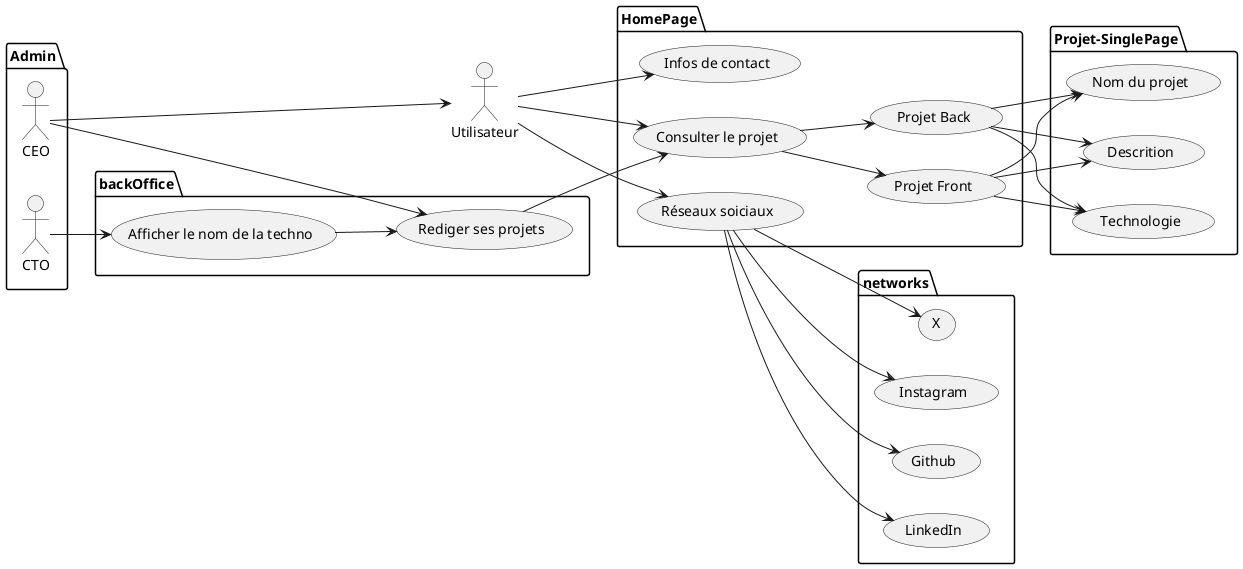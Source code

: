 @startuml Test
left to right direction

actor Utilisateur as u

package Admin {
actor CEO as ceo
actor CTO as cto 
}

ceo --> u
package HomePage {
  usecase "Consulter le projet" as UC2
  usecase "Projet Back" as UC5
  usecase "Projet Front" as UC6
  usecase "Infos de contact" as UC4
  usecase "Réseaux soiciaux" as UC7
}

package Projet-SinglePage{
  usecase "Nom du projet" as N1
  usecase "Descrition" as N2
  usecase "Technologie" as N3
}

package networks{
  usecase "X" as x
  usecase "Instagram" as i 
  usecase "Github" as g 
  usecase "LinkedIn" as l
}

package backOffice{
  usecase "Rediger ses projets" as UC1
  usecase "Afficher le nom de la techno" as UC3
}

ceo --> UC1 
UC1 --> UC2
u --> UC2 
u --> UC4
u --> UC7
UC2 --> UC5
UC2 --> UC6
UC3 --> UC1
cto --> UC3 

UC5 --> N1
UC5 --> N2
UC5 --> N3
UC6 --> N1
UC6 --> N2
UC6 --> N3

UC7 --> x
UC7 --> i
UC7 --> l
UC7 --> g
@enduml